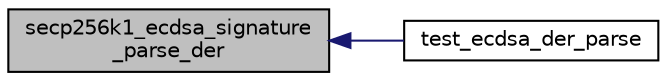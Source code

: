 digraph "secp256k1_ecdsa_signature_parse_der"
{
  edge [fontname="Helvetica",fontsize="10",labelfontname="Helvetica",labelfontsize="10"];
  node [fontname="Helvetica",fontsize="10",shape=record];
  rankdir="LR";
  Node304 [label="secp256k1_ecdsa_signature\l_parse_der",height=0.2,width=0.4,color="black", fillcolor="grey75", style="filled", fontcolor="black"];
  Node304 -> Node305 [dir="back",color="midnightblue",fontsize="10",style="solid",fontname="Helvetica"];
  Node305 [label="test_ecdsa_der_parse",height=0.2,width=0.4,color="black", fillcolor="white", style="filled",URL="$tests_8c.html#a1cb741ffd2cea46124f7abc2c506717a"];
}
